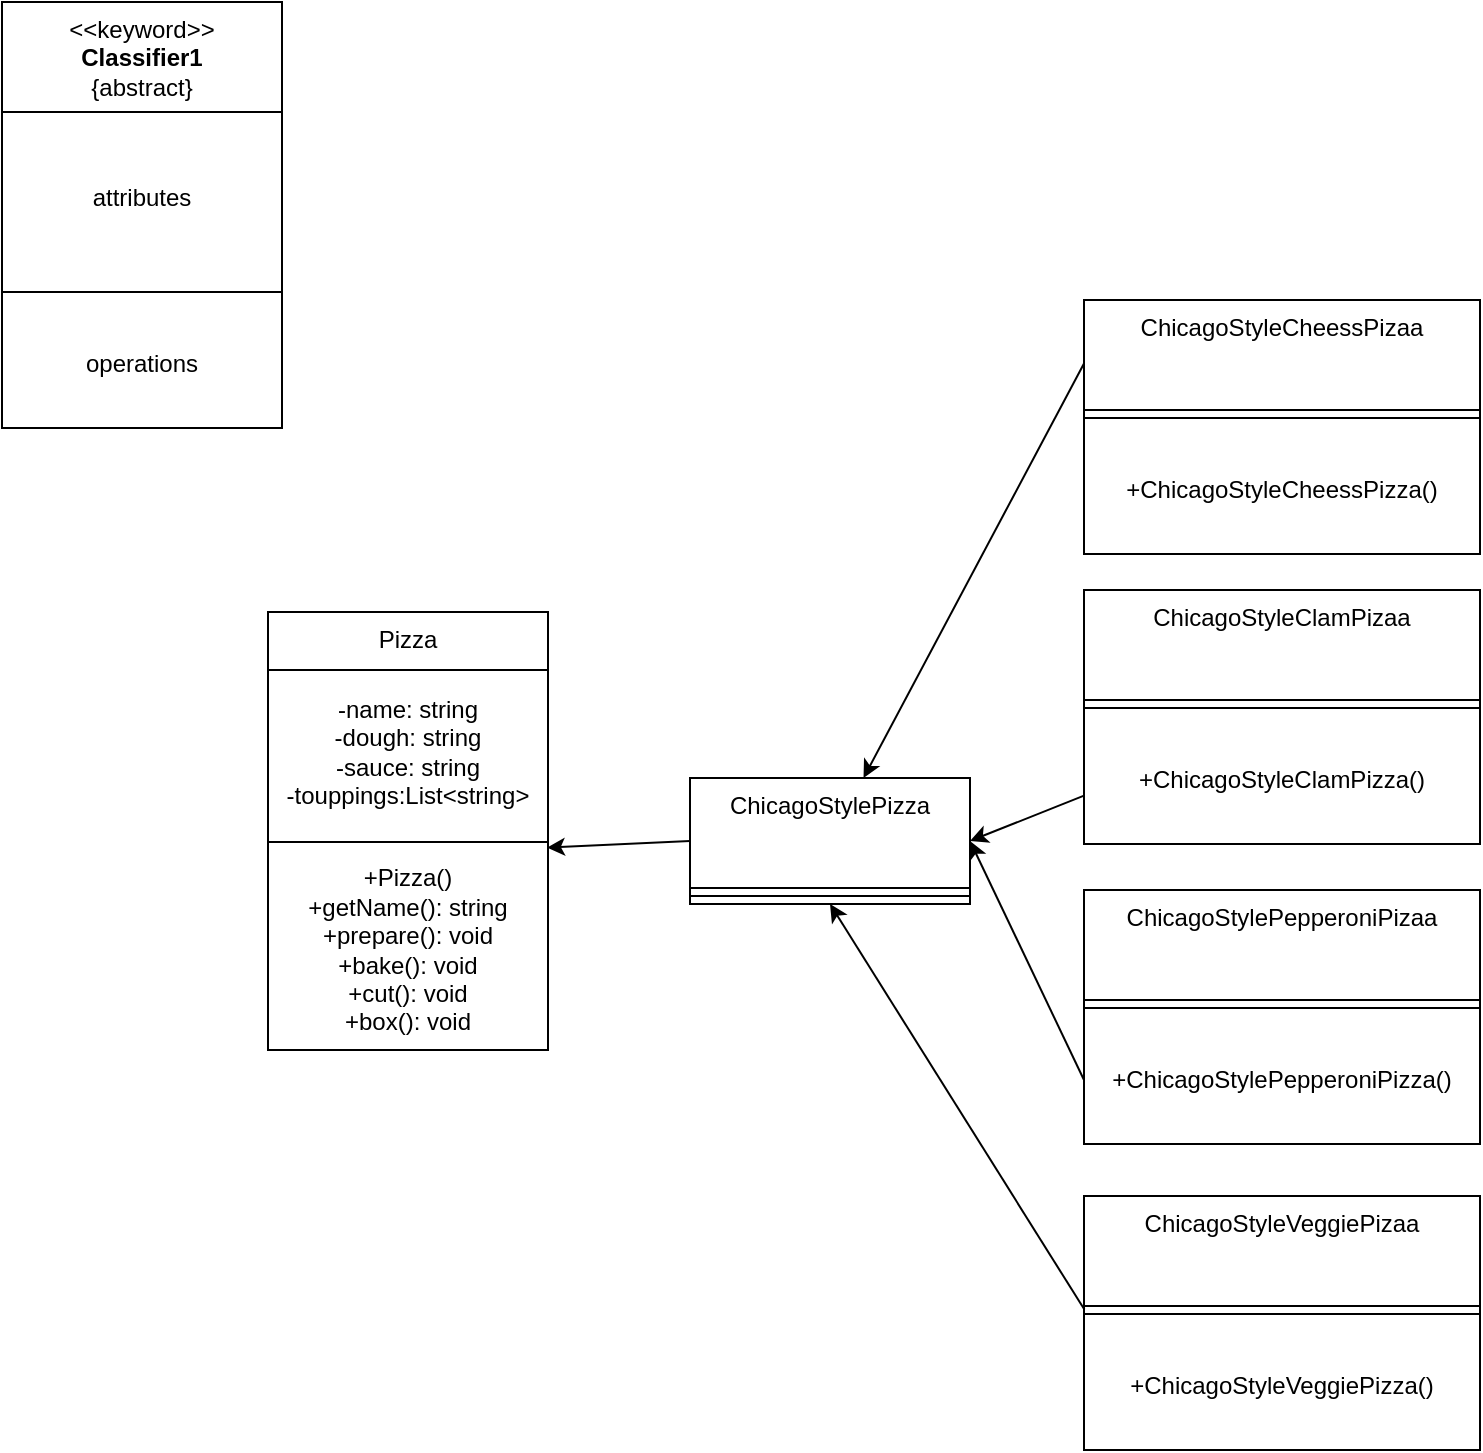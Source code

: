 <mxfile version="24.4.4" type="github">
  <diagram id="C5RBs43oDa-KdzZeNtuy" name="Page-1">
    <mxGraphModel dx="666" dy="517" grid="0" gridSize="10" guides="1" tooltips="1" connect="1" arrows="1" fold="1" page="1" pageScale="1" pageWidth="827" pageHeight="1169" math="0" shadow="0">
      <root>
        <mxCell id="WIyWlLk6GJQsqaUBKTNV-0" />
        <mxCell id="WIyWlLk6GJQsqaUBKTNV-1" parent="WIyWlLk6GJQsqaUBKTNV-0" />
        <mxCell id="u5RCtMOPch4UcsVWFYdv-26" value="Pizza" style="swimlane;fontStyle=0;align=center;verticalAlign=top;childLayout=stackLayout;horizontal=1;startSize=29;horizontalStack=0;resizeParent=1;resizeParentMax=0;resizeLast=0;collapsible=0;marginBottom=0;html=1;whiteSpace=wrap;fillColor=none;" vertex="1" parent="WIyWlLk6GJQsqaUBKTNV-1">
          <mxGeometry x="212" y="439" width="140" height="219" as="geometry" />
        </mxCell>
        <mxCell id="u5RCtMOPch4UcsVWFYdv-27" value="-name: string&lt;div&gt;-dough: string&lt;/div&gt;&lt;div&gt;-sauce: string&lt;/div&gt;&lt;div&gt;-touppings:List&amp;lt;string&amp;gt;&lt;/div&gt;" style="text;html=1;strokeColor=none;fillColor=none;align=center;verticalAlign=middle;spacingLeft=4;spacingRight=4;overflow=hidden;rotatable=0;points=[[0,0.5],[1,0.5]];portConstraint=eastwest;whiteSpace=wrap;" vertex="1" parent="u5RCtMOPch4UcsVWFYdv-26">
          <mxGeometry y="29" width="140" height="82" as="geometry" />
        </mxCell>
        <mxCell id="u5RCtMOPch4UcsVWFYdv-31" value="" style="line;strokeWidth=1;fillColor=none;align=left;verticalAlign=middle;spacingTop=-1;spacingLeft=3;spacingRight=3;rotatable=0;labelPosition=right;points=[];portConstraint=eastwest;" vertex="1" parent="u5RCtMOPch4UcsVWFYdv-26">
          <mxGeometry y="111" width="140" height="8" as="geometry" />
        </mxCell>
        <mxCell id="u5RCtMOPch4UcsVWFYdv-32" value="+Pizza()&lt;div&gt;+getName(): string&lt;/div&gt;&lt;div&gt;+prepare(): void&lt;/div&gt;&lt;div&gt;+bake(): void&lt;/div&gt;&lt;div&gt;+cut(): void&lt;/div&gt;&lt;div&gt;+box(): void&lt;/div&gt;" style="text;html=1;strokeColor=none;fillColor=none;align=center;verticalAlign=middle;spacingLeft=4;spacingRight=4;overflow=hidden;rotatable=0;points=[[0,0.5],[1,0.5]];portConstraint=eastwest;whiteSpace=wrap;" vertex="1" parent="u5RCtMOPch4UcsVWFYdv-26">
          <mxGeometry y="119" width="140" height="100" as="geometry" />
        </mxCell>
        <mxCell id="u5RCtMOPch4UcsVWFYdv-34" value="&amp;lt;&amp;lt;keyword&amp;gt;&amp;gt;&lt;br&gt;&lt;b&gt;Classifier1&lt;/b&gt;&lt;br&gt;{abstract}" style="swimlane;fontStyle=0;align=center;verticalAlign=top;childLayout=stackLayout;horizontal=1;startSize=55;horizontalStack=0;resizeParent=1;resizeParentMax=0;resizeLast=0;collapsible=0;marginBottom=0;html=1;whiteSpace=wrap;fillColor=none;" vertex="1" parent="WIyWlLk6GJQsqaUBKTNV-1">
          <mxGeometry x="79" y="134" width="140" height="213" as="geometry" />
        </mxCell>
        <mxCell id="u5RCtMOPch4UcsVWFYdv-35" value="attributes" style="text;html=1;strokeColor=none;fillColor=none;align=center;verticalAlign=middle;spacingLeft=4;spacingRight=4;overflow=hidden;rotatable=0;points=[[0,0.5],[1,0.5]];portConstraint=eastwest;whiteSpace=wrap;" vertex="1" parent="u5RCtMOPch4UcsVWFYdv-34">
          <mxGeometry y="55" width="140" height="86" as="geometry" />
        </mxCell>
        <mxCell id="u5RCtMOPch4UcsVWFYdv-36" value="" style="line;strokeWidth=1;fillColor=none;align=left;verticalAlign=middle;spacingTop=-1;spacingLeft=3;spacingRight=3;rotatable=0;labelPosition=right;points=[];portConstraint=eastwest;" vertex="1" parent="u5RCtMOPch4UcsVWFYdv-34">
          <mxGeometry y="141" width="140" height="8" as="geometry" />
        </mxCell>
        <mxCell id="u5RCtMOPch4UcsVWFYdv-37" value="operations" style="text;html=1;strokeColor=none;fillColor=none;align=center;verticalAlign=middle;spacingLeft=4;spacingRight=4;overflow=hidden;rotatable=0;points=[[0,0.5],[1,0.5]];portConstraint=eastwest;whiteSpace=wrap;" vertex="1" parent="u5RCtMOPch4UcsVWFYdv-34">
          <mxGeometry y="149" width="140" height="64" as="geometry" />
        </mxCell>
        <mxCell id="u5RCtMOPch4UcsVWFYdv-42" value="ChicagoStylePizza" style="swimlane;fontStyle=0;align=center;verticalAlign=top;childLayout=stackLayout;horizontal=1;startSize=55;horizontalStack=0;resizeParent=1;resizeParentMax=0;resizeLast=0;collapsible=0;marginBottom=0;html=1;whiteSpace=wrap;fillColor=none;" vertex="1" parent="WIyWlLk6GJQsqaUBKTNV-1">
          <mxGeometry x="423" y="522" width="140" height="63" as="geometry" />
        </mxCell>
        <mxCell id="u5RCtMOPch4UcsVWFYdv-44" value="" style="line;strokeWidth=1;fillColor=none;align=left;verticalAlign=middle;spacingTop=-1;spacingLeft=3;spacingRight=3;rotatable=0;labelPosition=right;points=[];portConstraint=eastwest;" vertex="1" parent="u5RCtMOPch4UcsVWFYdv-42">
          <mxGeometry y="55" width="140" height="8" as="geometry" />
        </mxCell>
        <mxCell id="u5RCtMOPch4UcsVWFYdv-46" value="ChicagoStyleCheessPizaa" style="swimlane;fontStyle=0;align=center;verticalAlign=top;childLayout=stackLayout;horizontal=1;startSize=55;horizontalStack=0;resizeParent=1;resizeParentMax=0;resizeLast=0;collapsible=0;marginBottom=0;html=1;whiteSpace=wrap;fillColor=none;" vertex="1" parent="WIyWlLk6GJQsqaUBKTNV-1">
          <mxGeometry x="620" y="283" width="198" height="127" as="geometry" />
        </mxCell>
        <mxCell id="u5RCtMOPch4UcsVWFYdv-48" value="" style="line;strokeWidth=1;fillColor=none;align=left;verticalAlign=middle;spacingTop=-1;spacingLeft=3;spacingRight=3;rotatable=0;labelPosition=right;points=[];portConstraint=eastwest;" vertex="1" parent="u5RCtMOPch4UcsVWFYdv-46">
          <mxGeometry y="55" width="198" height="8" as="geometry" />
        </mxCell>
        <mxCell id="u5RCtMOPch4UcsVWFYdv-49" value="+ChicagoStyleCheessPizza()" style="text;html=1;strokeColor=none;fillColor=none;align=center;verticalAlign=middle;spacingLeft=4;spacingRight=4;overflow=hidden;rotatable=0;points=[[0,0.5],[1,0.5]];portConstraint=eastwest;whiteSpace=wrap;" vertex="1" parent="u5RCtMOPch4UcsVWFYdv-46">
          <mxGeometry y="63" width="198" height="64" as="geometry" />
        </mxCell>
        <mxCell id="u5RCtMOPch4UcsVWFYdv-50" value="ChicagoStyleClamPizaa" style="swimlane;fontStyle=0;align=center;verticalAlign=top;childLayout=stackLayout;horizontal=1;startSize=55;horizontalStack=0;resizeParent=1;resizeParentMax=0;resizeLast=0;collapsible=0;marginBottom=0;html=1;whiteSpace=wrap;fillColor=none;" vertex="1" parent="WIyWlLk6GJQsqaUBKTNV-1">
          <mxGeometry x="620" y="428" width="198" height="127" as="geometry" />
        </mxCell>
        <mxCell id="u5RCtMOPch4UcsVWFYdv-51" value="" style="line;strokeWidth=1;fillColor=none;align=left;verticalAlign=middle;spacingTop=-1;spacingLeft=3;spacingRight=3;rotatable=0;labelPosition=right;points=[];portConstraint=eastwest;" vertex="1" parent="u5RCtMOPch4UcsVWFYdv-50">
          <mxGeometry y="55" width="198" height="8" as="geometry" />
        </mxCell>
        <mxCell id="u5RCtMOPch4UcsVWFYdv-52" value="+ChicagoStyleClamPizza()" style="text;html=1;strokeColor=none;fillColor=none;align=center;verticalAlign=middle;spacingLeft=4;spacingRight=4;overflow=hidden;rotatable=0;points=[[0,0.5],[1,0.5]];portConstraint=eastwest;whiteSpace=wrap;" vertex="1" parent="u5RCtMOPch4UcsVWFYdv-50">
          <mxGeometry y="63" width="198" height="64" as="geometry" />
        </mxCell>
        <mxCell id="u5RCtMOPch4UcsVWFYdv-53" value="ChicagoStylePepperoniPizaa" style="swimlane;fontStyle=0;align=center;verticalAlign=top;childLayout=stackLayout;horizontal=1;startSize=55;horizontalStack=0;resizeParent=1;resizeParentMax=0;resizeLast=0;collapsible=0;marginBottom=0;html=1;whiteSpace=wrap;fillColor=none;" vertex="1" parent="WIyWlLk6GJQsqaUBKTNV-1">
          <mxGeometry x="620" y="578" width="198" height="127" as="geometry" />
        </mxCell>
        <mxCell id="u5RCtMOPch4UcsVWFYdv-54" value="" style="line;strokeWidth=1;fillColor=none;align=left;verticalAlign=middle;spacingTop=-1;spacingLeft=3;spacingRight=3;rotatable=0;labelPosition=right;points=[];portConstraint=eastwest;" vertex="1" parent="u5RCtMOPch4UcsVWFYdv-53">
          <mxGeometry y="55" width="198" height="8" as="geometry" />
        </mxCell>
        <mxCell id="u5RCtMOPch4UcsVWFYdv-55" value="+ChicagoStylePepperoniPizza()" style="text;html=1;strokeColor=none;fillColor=none;align=center;verticalAlign=middle;spacingLeft=4;spacingRight=4;overflow=hidden;rotatable=0;points=[[0,0.5],[1,0.5]];portConstraint=eastwest;whiteSpace=wrap;" vertex="1" parent="u5RCtMOPch4UcsVWFYdv-53">
          <mxGeometry y="63" width="198" height="64" as="geometry" />
        </mxCell>
        <mxCell id="u5RCtMOPch4UcsVWFYdv-56" value="ChicagoStyleVeggiePizaa" style="swimlane;fontStyle=0;align=center;verticalAlign=top;childLayout=stackLayout;horizontal=1;startSize=55;horizontalStack=0;resizeParent=1;resizeParentMax=0;resizeLast=0;collapsible=0;marginBottom=0;html=1;whiteSpace=wrap;fillColor=none;" vertex="1" parent="WIyWlLk6GJQsqaUBKTNV-1">
          <mxGeometry x="620" y="731" width="198" height="127" as="geometry" />
        </mxCell>
        <mxCell id="u5RCtMOPch4UcsVWFYdv-57" value="" style="line;strokeWidth=1;fillColor=none;align=left;verticalAlign=middle;spacingTop=-1;spacingLeft=3;spacingRight=3;rotatable=0;labelPosition=right;points=[];portConstraint=eastwest;" vertex="1" parent="u5RCtMOPch4UcsVWFYdv-56">
          <mxGeometry y="55" width="198" height="8" as="geometry" />
        </mxCell>
        <mxCell id="u5RCtMOPch4UcsVWFYdv-58" value="+ChicagoStyleVeggiePizza()" style="text;html=1;strokeColor=none;fillColor=none;align=center;verticalAlign=middle;spacingLeft=4;spacingRight=4;overflow=hidden;rotatable=0;points=[[0,0.5],[1,0.5]];portConstraint=eastwest;whiteSpace=wrap;" vertex="1" parent="u5RCtMOPch4UcsVWFYdv-56">
          <mxGeometry y="63" width="198" height="64" as="geometry" />
        </mxCell>
        <mxCell id="u5RCtMOPch4UcsVWFYdv-61" value="" style="endArrow=classic;html=1;rounded=0;exitX=0;exitY=0.25;exitDx=0;exitDy=0;" edge="1" parent="WIyWlLk6GJQsqaUBKTNV-1" source="u5RCtMOPch4UcsVWFYdv-46" target="u5RCtMOPch4UcsVWFYdv-42">
          <mxGeometry width="50" height="50" relative="1" as="geometry">
            <mxPoint x="499" y="505" as="sourcePoint" />
            <mxPoint x="549" y="455" as="targetPoint" />
          </mxGeometry>
        </mxCell>
        <mxCell id="u5RCtMOPch4UcsVWFYdv-62" value="" style="endArrow=classic;html=1;rounded=0;entryX=1;entryY=0.5;entryDx=0;entryDy=0;" edge="1" parent="WIyWlLk6GJQsqaUBKTNV-1" source="u5RCtMOPch4UcsVWFYdv-50" target="u5RCtMOPch4UcsVWFYdv-42">
          <mxGeometry width="50" height="50" relative="1" as="geometry">
            <mxPoint x="630" y="325" as="sourcePoint" />
            <mxPoint x="520" y="532" as="targetPoint" />
          </mxGeometry>
        </mxCell>
        <mxCell id="u5RCtMOPch4UcsVWFYdv-63" value="" style="endArrow=classic;html=1;rounded=0;entryX=1;entryY=0.5;entryDx=0;entryDy=0;exitX=0;exitY=0.5;exitDx=0;exitDy=0;" edge="1" parent="WIyWlLk6GJQsqaUBKTNV-1" source="u5RCtMOPch4UcsVWFYdv-55" target="u5RCtMOPch4UcsVWFYdv-42">
          <mxGeometry width="50" height="50" relative="1" as="geometry">
            <mxPoint x="640" y="335" as="sourcePoint" />
            <mxPoint x="530" y="542" as="targetPoint" />
          </mxGeometry>
        </mxCell>
        <mxCell id="u5RCtMOPch4UcsVWFYdv-64" value="" style="endArrow=classic;html=1;rounded=0;entryX=0.5;entryY=1;entryDx=0;entryDy=0;exitX=0.001;exitY=-0.097;exitDx=0;exitDy=0;exitPerimeter=0;" edge="1" parent="WIyWlLk6GJQsqaUBKTNV-1" source="u5RCtMOPch4UcsVWFYdv-58" target="u5RCtMOPch4UcsVWFYdv-42">
          <mxGeometry width="50" height="50" relative="1" as="geometry">
            <mxPoint x="650" y="345" as="sourcePoint" />
            <mxPoint x="540" y="552" as="targetPoint" />
          </mxGeometry>
        </mxCell>
        <mxCell id="u5RCtMOPch4UcsVWFYdv-65" value="" style="endArrow=classic;html=1;rounded=0;exitX=0;exitY=0.5;exitDx=0;exitDy=0;entryX=0.996;entryY=-0.012;entryDx=0;entryDy=0;entryPerimeter=0;" edge="1" parent="WIyWlLk6GJQsqaUBKTNV-1" source="u5RCtMOPch4UcsVWFYdv-42" target="u5RCtMOPch4UcsVWFYdv-32">
          <mxGeometry width="50" height="50" relative="1" as="geometry">
            <mxPoint x="390" y="587" as="sourcePoint" />
            <mxPoint x="440" y="537" as="targetPoint" />
          </mxGeometry>
        </mxCell>
      </root>
    </mxGraphModel>
  </diagram>
</mxfile>
